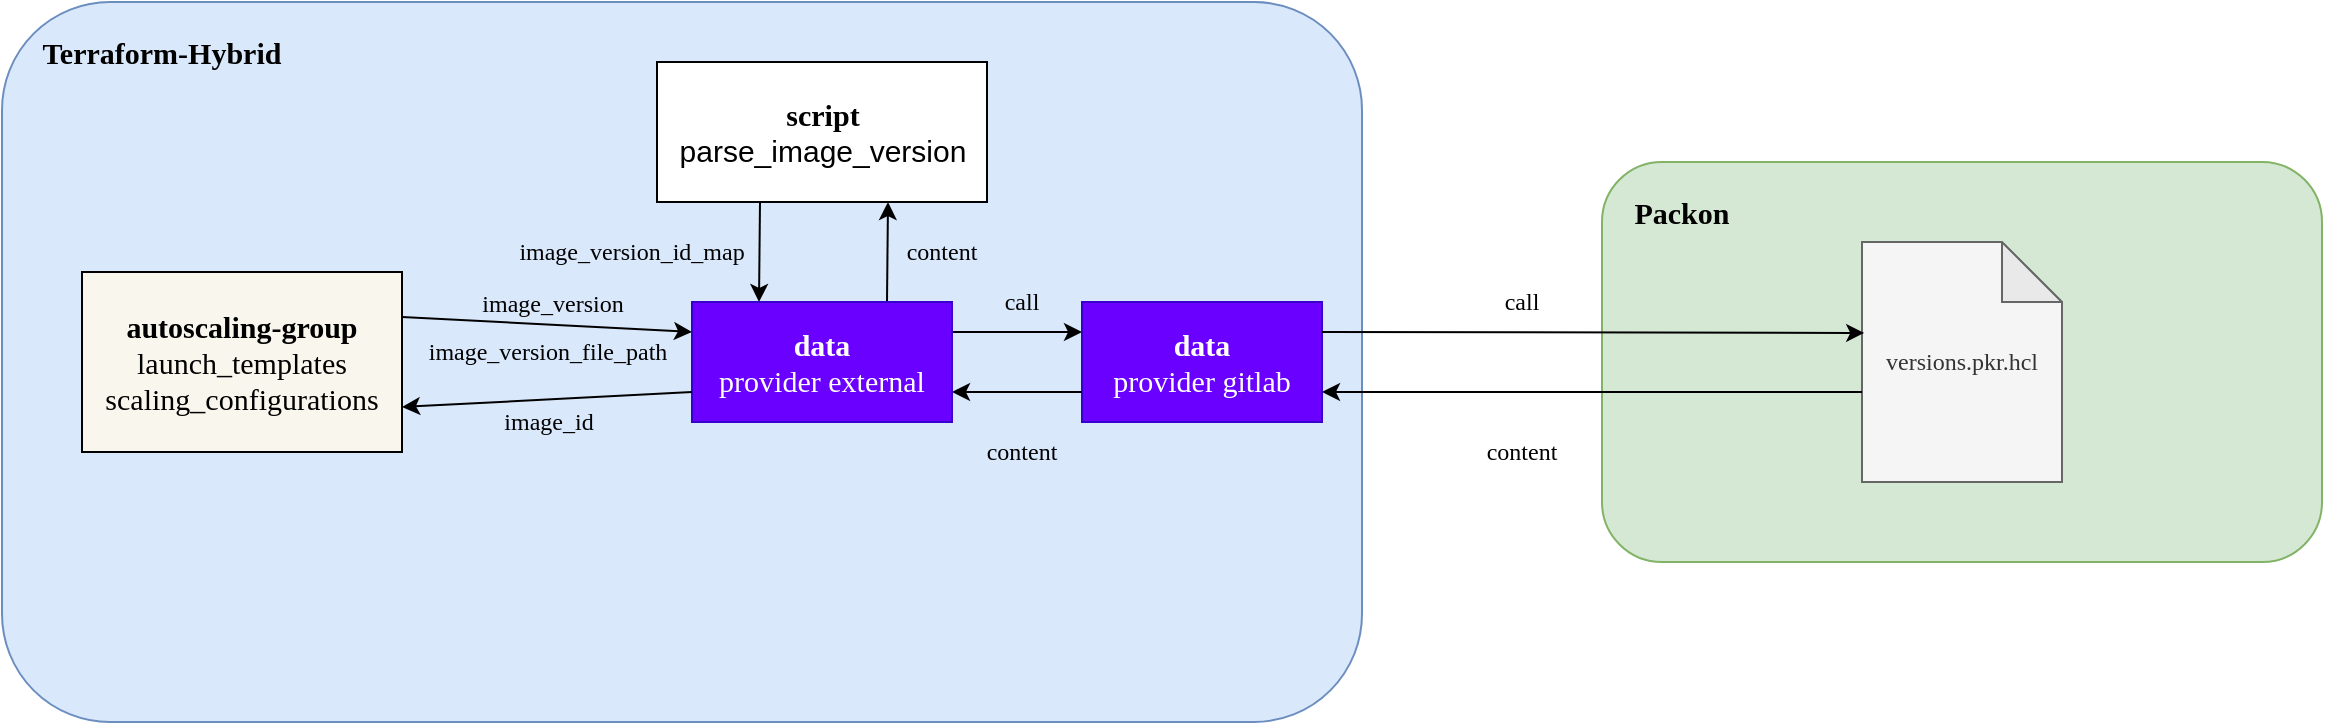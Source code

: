 <mxfile version="22.1.3" type="github">
  <diagram name="Page-1" id="SU36zCbASJf7fyGM5k-I">
    <mxGraphModel dx="1434" dy="736" grid="1" gridSize="10" guides="1" tooltips="1" connect="1" arrows="1" fold="1" page="1" pageScale="1" pageWidth="850" pageHeight="1100" math="0" shadow="0">
      <root>
        <mxCell id="0" />
        <mxCell id="1" parent="0" />
        <mxCell id="_IFY_iCp74oIANFbCTMr-1" value="" style="rounded=1;whiteSpace=wrap;html=1;fillColor=#dae8fc;strokeColor=#6c8ebf;" parent="1" vertex="1">
          <mxGeometry x="240" y="120" width="680" height="360" as="geometry" />
        </mxCell>
        <mxCell id="_IFY_iCp74oIANFbCTMr-5" value="Terraform-Hybrid" style="text;html=1;strokeColor=none;fillColor=none;align=center;verticalAlign=middle;whiteSpace=wrap;rounded=0;fontFamily=Times New Roman;fontSize=15;fontStyle=1" parent="1" vertex="1">
          <mxGeometry x="240" y="120" width="160" height="50" as="geometry" />
        </mxCell>
        <mxCell id="_IFY_iCp74oIANFbCTMr-9" value="&lt;font style=&quot;font-size: 15px;&quot; face=&quot;Times New Roman&quot;&gt;&lt;b&gt;autoscaling-group&lt;/b&gt;&lt;br&gt;launch_templates&lt;br&gt;scaling_configurations&lt;/font&gt;" style="rounded=0;whiteSpace=wrap;html=1;fillColor=#f9f7ed;strokeColor=default;labelBorderColor=none;fontColor=default;" parent="1" vertex="1">
          <mxGeometry x="280" y="255" width="160" height="90" as="geometry" />
        </mxCell>
        <mxCell id="_IFY_iCp74oIANFbCTMr-21" value="&lt;font style=&quot;font-size: 15px;&quot;&gt;&lt;b&gt;data&lt;/b&gt;&lt;br&gt;provider gitlab&lt;/font&gt;" style="rounded=0;whiteSpace=wrap;html=1;fillColor=#6a00ff;strokeColor=#3700CC;fontColor=#ffffff;fontFamily=Times New Roman;" parent="1" vertex="1">
          <mxGeometry x="780" y="270" width="120" height="60" as="geometry" />
        </mxCell>
        <mxCell id="_IFY_iCp74oIANFbCTMr-34" value="" style="endArrow=classic;html=1;rounded=0;fontFamily=Helvetica;fontSize=12;fontColor=default;entryX=0.25;entryY=0;entryDx=0;entryDy=0;" parent="1" edge="1">
          <mxGeometry width="50" height="50" relative="1" as="geometry">
            <mxPoint x="619" y="220" as="sourcePoint" />
            <mxPoint x="618.5" y="270" as="targetPoint" />
          </mxGeometry>
        </mxCell>
        <mxCell id="_IFY_iCp74oIANFbCTMr-35" value="image_version_id_map" style="text;html=1;strokeColor=none;fillColor=none;align=center;verticalAlign=middle;whiteSpace=wrap;rounded=0;fontSize=12;fontFamily=Times New Roman;fontColor=default;" parent="1" vertex="1">
          <mxGeometry x="525" y="230" width="60" height="30" as="geometry" />
        </mxCell>
        <mxCell id="_IFY_iCp74oIANFbCTMr-36" value="" style="endArrow=classic;html=1;rounded=0;fontFamily=Helvetica;fontSize=12;fontColor=default;exitX=0.75;exitY=0;exitDx=0;exitDy=0;" parent="1" source="_IFY_iCp74oIANFbCTMr-20" edge="1">
          <mxGeometry width="50" height="50" relative="1" as="geometry">
            <mxPoint x="682.5" y="280" as="sourcePoint" />
            <mxPoint x="683" y="220" as="targetPoint" />
          </mxGeometry>
        </mxCell>
        <mxCell id="_IFY_iCp74oIANFbCTMr-38" value="content" style="text;html=1;strokeColor=none;fillColor=none;align=center;verticalAlign=middle;whiteSpace=wrap;rounded=0;fontSize=12;fontFamily=Times New Roman;fontColor=default;" parent="1" vertex="1">
          <mxGeometry x="680" y="230" width="60" height="30" as="geometry" />
        </mxCell>
        <mxCell id="_IFY_iCp74oIANFbCTMr-47" value="call" style="text;html=1;strokeColor=none;fillColor=none;align=center;verticalAlign=middle;whiteSpace=wrap;rounded=0;fontSize=12;fontFamily=Times New Roman;fontColor=default;" parent="1" vertex="1">
          <mxGeometry x="730" y="260" width="40" height="20" as="geometry" />
        </mxCell>
        <mxCell id="_IFY_iCp74oIANFbCTMr-48" value="" style="endArrow=classic;html=1;rounded=0;fontFamily=Helvetica;fontSize=12;fontColor=default;exitX=1;exitY=0.25;exitDx=0;exitDy=0;entryX=0;entryY=0.25;entryDx=0;entryDy=0;" parent="1" source="_IFY_iCp74oIANFbCTMr-20" target="_IFY_iCp74oIANFbCTMr-21" edge="1">
          <mxGeometry width="50" height="50" relative="1" as="geometry">
            <mxPoint x="715" y="295" as="sourcePoint" />
            <mxPoint x="780" y="295" as="targetPoint" />
          </mxGeometry>
        </mxCell>
        <mxCell id="_IFY_iCp74oIANFbCTMr-49" value="" style="endArrow=classic;html=1;rounded=0;fontFamily=Helvetica;fontSize=12;fontColor=default;exitX=0;exitY=0.75;exitDx=0;exitDy=0;entryX=1;entryY=0.75;entryDx=0;entryDy=0;" parent="1" source="_IFY_iCp74oIANFbCTMr-21" target="_IFY_iCp74oIANFbCTMr-20" edge="1">
          <mxGeometry width="50" height="50" relative="1" as="geometry">
            <mxPoint x="595" y="325" as="sourcePoint" />
            <mxPoint x="710" y="315" as="targetPoint" />
          </mxGeometry>
        </mxCell>
        <mxCell id="_IFY_iCp74oIANFbCTMr-50" value="content" style="text;html=1;strokeColor=none;fillColor=none;align=center;verticalAlign=middle;whiteSpace=wrap;rounded=0;fontSize=12;fontFamily=Times New Roman;fontColor=default;" parent="1" vertex="1">
          <mxGeometry x="720" y="330" width="60" height="30" as="geometry" />
        </mxCell>
        <mxCell id="_IFY_iCp74oIANFbCTMr-52" value="" style="rounded=1;whiteSpace=wrap;html=1;strokeColor=#82b366;align=center;verticalAlign=middle;fontFamily=Helvetica;fontSize=12;fillColor=#d5e8d4;" parent="1" vertex="1">
          <mxGeometry x="1040" y="200" width="360" height="200" as="geometry" />
        </mxCell>
        <mxCell id="_IFY_iCp74oIANFbCTMr-53" value="Packon" style="text;html=1;strokeColor=none;fillColor=none;align=center;verticalAlign=middle;whiteSpace=wrap;rounded=0;fontFamily=Times New Roman;fontSize=15;fontStyle=1" parent="1" vertex="1">
          <mxGeometry x="1040" y="200" width="80" height="50" as="geometry" />
        </mxCell>
        <mxCell id="_IFY_iCp74oIANFbCTMr-74" value="versions.pkr.hcl" style="shape=note;whiteSpace=wrap;html=1;backgroundOutline=1;darkOpacity=0.05;rounded=1;strokeColor=#666666;align=center;verticalAlign=middle;fontFamily=Times New Roman;fontSize=12;fillColor=#f5f5f5;fontColor=#333333;" parent="1" vertex="1">
          <mxGeometry x="1170" y="240" width="100" height="120" as="geometry" />
        </mxCell>
        <mxCell id="_IFY_iCp74oIANFbCTMr-78" value="" style="group" parent="1" vertex="1" connectable="0">
          <mxGeometry x="567.5" y="150" width="165" height="180" as="geometry" />
        </mxCell>
        <mxCell id="_IFY_iCp74oIANFbCTMr-20" value="&lt;font style=&quot;font-size: 15px;&quot;&gt;&lt;b&gt;data&lt;/b&gt;&lt;br style=&quot;&quot;&gt;provider&lt;b style=&quot;&quot;&gt;&amp;nbsp;&lt;/b&gt;external&lt;/font&gt;" style="rounded=0;whiteSpace=wrap;html=1;fillColor=#6a00ff;strokeColor=#3700CC;fontColor=#ffffff;fontFamily=Times New Roman;fontSize=15;" parent="_IFY_iCp74oIANFbCTMr-78" vertex="1">
          <mxGeometry x="17.5" y="120" width="130" height="60" as="geometry" />
        </mxCell>
        <mxCell id="_IFY_iCp74oIANFbCTMr-22" value="&lt;font style=&quot;font-size: 15px;&quot;&gt;&lt;b&gt;&lt;font face=&quot;Times New Roman&quot;&gt;script&lt;/font&gt;&lt;/b&gt;&lt;br&gt;parse_image_version&lt;/font&gt;" style="rounded=0;whiteSpace=wrap;html=1;align=center;verticalAlign=middle;fontFamily=Helvetica;fontSize=12;" parent="_IFY_iCp74oIANFbCTMr-78" vertex="1">
          <mxGeometry width="165" height="70" as="geometry" />
        </mxCell>
        <mxCell id="_IFY_iCp74oIANFbCTMr-79" value="" style="endArrow=classic;html=1;rounded=0;fontFamily=Helvetica;fontSize=12;fontColor=default;entryX=0.011;entryY=0.379;entryDx=0;entryDy=0;entryPerimeter=0;exitX=1;exitY=0.25;exitDx=0;exitDy=0;" parent="1" source="_IFY_iCp74oIANFbCTMr-21" target="_IFY_iCp74oIANFbCTMr-74" edge="1">
          <mxGeometry width="50" height="50" relative="1" as="geometry">
            <mxPoint x="700" y="260" as="sourcePoint" />
            <mxPoint x="750" y="210" as="targetPoint" />
          </mxGeometry>
        </mxCell>
        <mxCell id="_IFY_iCp74oIANFbCTMr-80" value="" style="endArrow=classic;html=1;rounded=0;fontFamily=Helvetica;fontSize=12;fontColor=default;entryX=1;entryY=0.75;entryDx=0;entryDy=0;exitX=0;exitY=0.625;exitDx=0;exitDy=0;exitPerimeter=0;" parent="1" source="_IFY_iCp74oIANFbCTMr-74" target="_IFY_iCp74oIANFbCTMr-21" edge="1">
          <mxGeometry width="50" height="50" relative="1" as="geometry">
            <mxPoint x="750" y="260" as="sourcePoint" />
            <mxPoint x="800" y="210" as="targetPoint" />
          </mxGeometry>
        </mxCell>
        <mxCell id="_IFY_iCp74oIANFbCTMr-81" value="call" style="text;html=1;strokeColor=none;fillColor=none;align=center;verticalAlign=middle;whiteSpace=wrap;rounded=0;fontSize=12;fontFamily=Times New Roman;fontColor=default;" parent="1" vertex="1">
          <mxGeometry x="980" y="260" width="40" height="20" as="geometry" />
        </mxCell>
        <mxCell id="_IFY_iCp74oIANFbCTMr-82" value="content" style="text;html=1;strokeColor=none;fillColor=none;align=center;verticalAlign=middle;whiteSpace=wrap;rounded=0;fontSize=12;fontFamily=Times New Roman;fontColor=default;" parent="1" vertex="1">
          <mxGeometry x="970" y="330" width="60" height="30" as="geometry" />
        </mxCell>
        <mxCell id="X6BHVB5CX4d7Le9dBX94-1" value="" style="endArrow=classic;html=1;rounded=0;exitX=1;exitY=0.25;exitDx=0;exitDy=0;entryX=0;entryY=0.25;entryDx=0;entryDy=0;" parent="1" source="_IFY_iCp74oIANFbCTMr-9" target="_IFY_iCp74oIANFbCTMr-20" edge="1">
          <mxGeometry width="50" height="50" relative="1" as="geometry">
            <mxPoint x="700" y="430" as="sourcePoint" />
            <mxPoint x="750" y="380" as="targetPoint" />
          </mxGeometry>
        </mxCell>
        <mxCell id="X6BHVB5CX4d7Le9dBX94-2" value="image_version" style="edgeLabel;html=1;align=center;verticalAlign=middle;resizable=0;points=[];labelBackgroundColor=none;fontFamily=Times New Roman;fontSize=12;" parent="X6BHVB5CX4d7Le9dBX94-1" vertex="1" connectable="0">
          <mxGeometry x="-0.255" relative="1" as="geometry">
            <mxPoint x="21" y="-10" as="offset" />
          </mxGeometry>
        </mxCell>
        <mxCell id="X6BHVB5CX4d7Le9dBX94-3" value="" style="endArrow=classic;html=1;rounded=0;exitX=0;exitY=0.75;exitDx=0;exitDy=0;entryX=1;entryY=0.75;entryDx=0;entryDy=0;" parent="1" source="_IFY_iCp74oIANFbCTMr-20" target="_IFY_iCp74oIANFbCTMr-9" edge="1">
          <mxGeometry width="50" height="50" relative="1" as="geometry">
            <mxPoint x="700" y="430" as="sourcePoint" />
            <mxPoint x="750" y="380" as="targetPoint" />
          </mxGeometry>
        </mxCell>
        <mxCell id="X6BHVB5CX4d7Le9dBX94-4" value="image_id" style="edgeLabel;html=1;align=center;verticalAlign=middle;resizable=0;points=[];labelBackgroundColor=none;fontFamily=Times New Roman;fontSize=12;" parent="X6BHVB5CX4d7Le9dBX94-3" vertex="1" connectable="0">
          <mxGeometry x="-0.063" y="-2" relative="1" as="geometry">
            <mxPoint x="-4" y="13" as="offset" />
          </mxGeometry>
        </mxCell>
        <mxCell id="X6BHVB5CX4d7Le9dBX94-7" value="&lt;font style=&quot;font-size: 12px;&quot; face=&quot;Times New Roman&quot;&gt;image_version_file_path&lt;/font&gt;" style="text;html=1;strokeColor=none;fillColor=none;align=center;verticalAlign=middle;whiteSpace=wrap;rounded=0;" parent="1" vertex="1">
          <mxGeometry x="457.5" y="280" width="110" height="30" as="geometry" />
        </mxCell>
      </root>
    </mxGraphModel>
  </diagram>
</mxfile>
